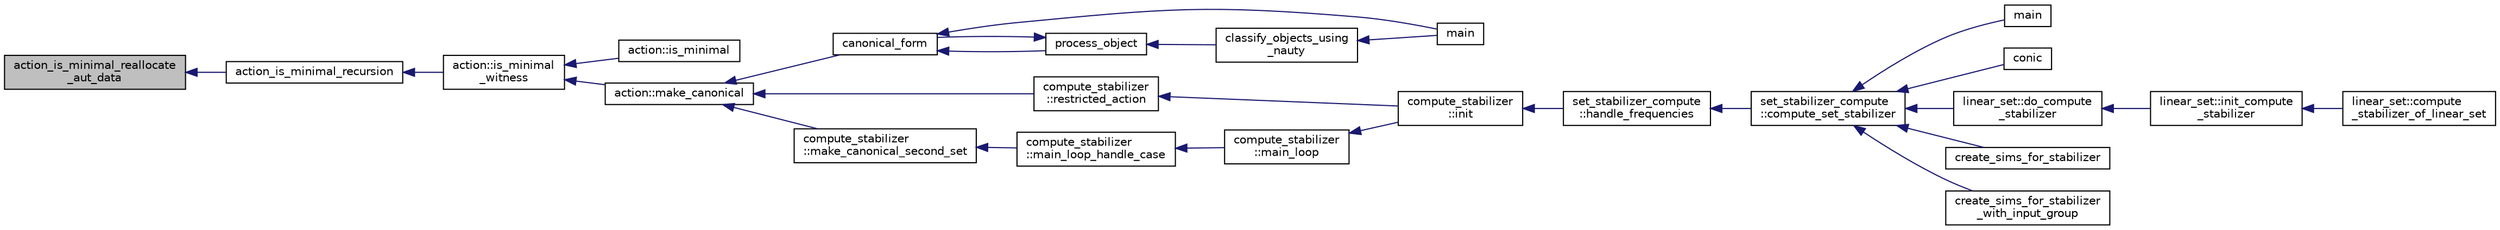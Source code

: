digraph "action_is_minimal_reallocate_aut_data"
{
  edge [fontname="Helvetica",fontsize="10",labelfontname="Helvetica",labelfontsize="10"];
  node [fontname="Helvetica",fontsize="10",shape=record];
  rankdir="LR";
  Node1 [label="action_is_minimal_reallocate\l_aut_data",height=0.2,width=0.4,color="black", fillcolor="grey75", style="filled", fontcolor="black"];
  Node1 -> Node2 [dir="back",color="midnightblue",fontsize="10",style="solid",fontname="Helvetica"];
  Node2 [label="action_is_minimal_recursion",height=0.2,width=0.4,color="black", fillcolor="white", style="filled",URL="$d8/d9e/backtrack_8_c.html#a424c8d4e6a3d42ba176e2deec17dda30"];
  Node2 -> Node3 [dir="back",color="midnightblue",fontsize="10",style="solid",fontname="Helvetica"];
  Node3 [label="action::is_minimal\l_witness",height=0.2,width=0.4,color="black", fillcolor="white", style="filled",URL="$d2/d86/classaction.html#aabf5ea4227f124eac2badc5d5225e220"];
  Node3 -> Node4 [dir="back",color="midnightblue",fontsize="10",style="solid",fontname="Helvetica"];
  Node4 [label="action::is_minimal",height=0.2,width=0.4,color="black", fillcolor="white", style="filled",URL="$d2/d86/classaction.html#a1905e4012d6352a0337f6ee25ef3a875"];
  Node3 -> Node5 [dir="back",color="midnightblue",fontsize="10",style="solid",fontname="Helvetica"];
  Node5 [label="action::make_canonical",height=0.2,width=0.4,color="black", fillcolor="white", style="filled",URL="$d2/d86/classaction.html#ae20ff0b8d092d2eddf9b661fb8821fd2"];
  Node5 -> Node6 [dir="back",color="midnightblue",fontsize="10",style="solid",fontname="Helvetica"];
  Node6 [label="canonical_form",height=0.2,width=0.4,color="black", fillcolor="white", style="filled",URL="$d0/de6/projective__space__main_8_c.html#a5f0f6b71cd402c5b41240c420e533e60"];
  Node6 -> Node7 [dir="back",color="midnightblue",fontsize="10",style="solid",fontname="Helvetica"];
  Node7 [label="main",height=0.2,width=0.4,color="black", fillcolor="white", style="filled",URL="$d0/de6/projective__space__main_8_c.html#a3c04138a5bfe5d72780bb7e82a18e627"];
  Node6 -> Node8 [dir="back",color="midnightblue",fontsize="10",style="solid",fontname="Helvetica"];
  Node8 [label="process_object",height=0.2,width=0.4,color="black", fillcolor="white", style="filled",URL="$d0/de6/projective__space__main_8_c.html#a63a6b06bd2a9a9c50ed710271f4d5530"];
  Node8 -> Node6 [dir="back",color="midnightblue",fontsize="10",style="solid",fontname="Helvetica"];
  Node8 -> Node9 [dir="back",color="midnightblue",fontsize="10",style="solid",fontname="Helvetica"];
  Node9 [label="classify_objects_using\l_nauty",height=0.2,width=0.4,color="black", fillcolor="white", style="filled",URL="$d0/de6/projective__space__main_8_c.html#a32275eacc4bdda93b2b34c2a9217a088"];
  Node9 -> Node7 [dir="back",color="midnightblue",fontsize="10",style="solid",fontname="Helvetica"];
  Node5 -> Node10 [dir="back",color="midnightblue",fontsize="10",style="solid",fontname="Helvetica"];
  Node10 [label="compute_stabilizer\l::restricted_action",height=0.2,width=0.4,color="black", fillcolor="white", style="filled",URL="$d8/d30/classcompute__stabilizer.html#a895df470da0ac14f812c3c4b6f2280b9"];
  Node10 -> Node11 [dir="back",color="midnightblue",fontsize="10",style="solid",fontname="Helvetica"];
  Node11 [label="compute_stabilizer\l::init",height=0.2,width=0.4,color="black", fillcolor="white", style="filled",URL="$d8/d30/classcompute__stabilizer.html#a36a1729430f317a65559220a8206a7d7"];
  Node11 -> Node12 [dir="back",color="midnightblue",fontsize="10",style="solid",fontname="Helvetica"];
  Node12 [label="set_stabilizer_compute\l::handle_frequencies",height=0.2,width=0.4,color="black", fillcolor="white", style="filled",URL="$d8/dc6/classset__stabilizer__compute.html#a247c31bc3f19f22dadbfd7607cbaaa78"];
  Node12 -> Node13 [dir="back",color="midnightblue",fontsize="10",style="solid",fontname="Helvetica"];
  Node13 [label="set_stabilizer_compute\l::compute_set_stabilizer",height=0.2,width=0.4,color="black", fillcolor="white", style="filled",URL="$d8/dc6/classset__stabilizer__compute.html#ad4f92074322e98c7cd0ed5d4f8486b76"];
  Node13 -> Node14 [dir="back",color="midnightblue",fontsize="10",style="solid",fontname="Helvetica"];
  Node14 [label="main",height=0.2,width=0.4,color="black", fillcolor="white", style="filled",URL="$db/d67/test__hyperoval_8_c.html#a3c04138a5bfe5d72780bb7e82a18e627"];
  Node13 -> Node15 [dir="back",color="midnightblue",fontsize="10",style="solid",fontname="Helvetica"];
  Node15 [label="conic",height=0.2,width=0.4,color="black", fillcolor="white", style="filled",URL="$d4/de8/conic_8_c.html#a96def9474b981a9d5831a9b48d85d652"];
  Node13 -> Node16 [dir="back",color="midnightblue",fontsize="10",style="solid",fontname="Helvetica"];
  Node16 [label="linear_set::do_compute\l_stabilizer",height=0.2,width=0.4,color="black", fillcolor="white", style="filled",URL="$dd/d86/classlinear__set.html#ae8f58ded28fb5370f4459cca42b7463b"];
  Node16 -> Node17 [dir="back",color="midnightblue",fontsize="10",style="solid",fontname="Helvetica"];
  Node17 [label="linear_set::init_compute\l_stabilizer",height=0.2,width=0.4,color="black", fillcolor="white", style="filled",URL="$dd/d86/classlinear__set.html#a0cc3eaec1896fdc977b62e94623b055b"];
  Node17 -> Node18 [dir="back",color="midnightblue",fontsize="10",style="solid",fontname="Helvetica"];
  Node18 [label="linear_set::compute\l_stabilizer_of_linear_set",height=0.2,width=0.4,color="black", fillcolor="white", style="filled",URL="$dd/d86/classlinear__set.html#a098a133edfbaae0fd347a69c50bdbee2"];
  Node13 -> Node19 [dir="back",color="midnightblue",fontsize="10",style="solid",fontname="Helvetica"];
  Node19 [label="create_sims_for_stabilizer",height=0.2,width=0.4,color="black", fillcolor="white", style="filled",URL="$d0/d76/tl__algebra__and__number__theory_8h.html#af2c67d225072549409be710ac3cd30f8"];
  Node13 -> Node20 [dir="back",color="midnightblue",fontsize="10",style="solid",fontname="Helvetica"];
  Node20 [label="create_sims_for_stabilizer\l_with_input_group",height=0.2,width=0.4,color="black", fillcolor="white", style="filled",URL="$d0/d76/tl__algebra__and__number__theory_8h.html#af5482567a8d6ba5c2fe593bf6f7f9a0f"];
  Node5 -> Node21 [dir="back",color="midnightblue",fontsize="10",style="solid",fontname="Helvetica"];
  Node21 [label="compute_stabilizer\l::make_canonical_second_set",height=0.2,width=0.4,color="black", fillcolor="white", style="filled",URL="$d8/d30/classcompute__stabilizer.html#aa33f9b1e4823afd5196eec36d3082084"];
  Node21 -> Node22 [dir="back",color="midnightblue",fontsize="10",style="solid",fontname="Helvetica"];
  Node22 [label="compute_stabilizer\l::main_loop_handle_case",height=0.2,width=0.4,color="black", fillcolor="white", style="filled",URL="$d8/d30/classcompute__stabilizer.html#a040fb5c6ad50133c5a16a35ed5b2ecc4"];
  Node22 -> Node23 [dir="back",color="midnightblue",fontsize="10",style="solid",fontname="Helvetica"];
  Node23 [label="compute_stabilizer\l::main_loop",height=0.2,width=0.4,color="black", fillcolor="white", style="filled",URL="$d8/d30/classcompute__stabilizer.html#ae8615a28e0494704450689b6ea0b7ca2"];
  Node23 -> Node11 [dir="back",color="midnightblue",fontsize="10",style="solid",fontname="Helvetica"];
}
